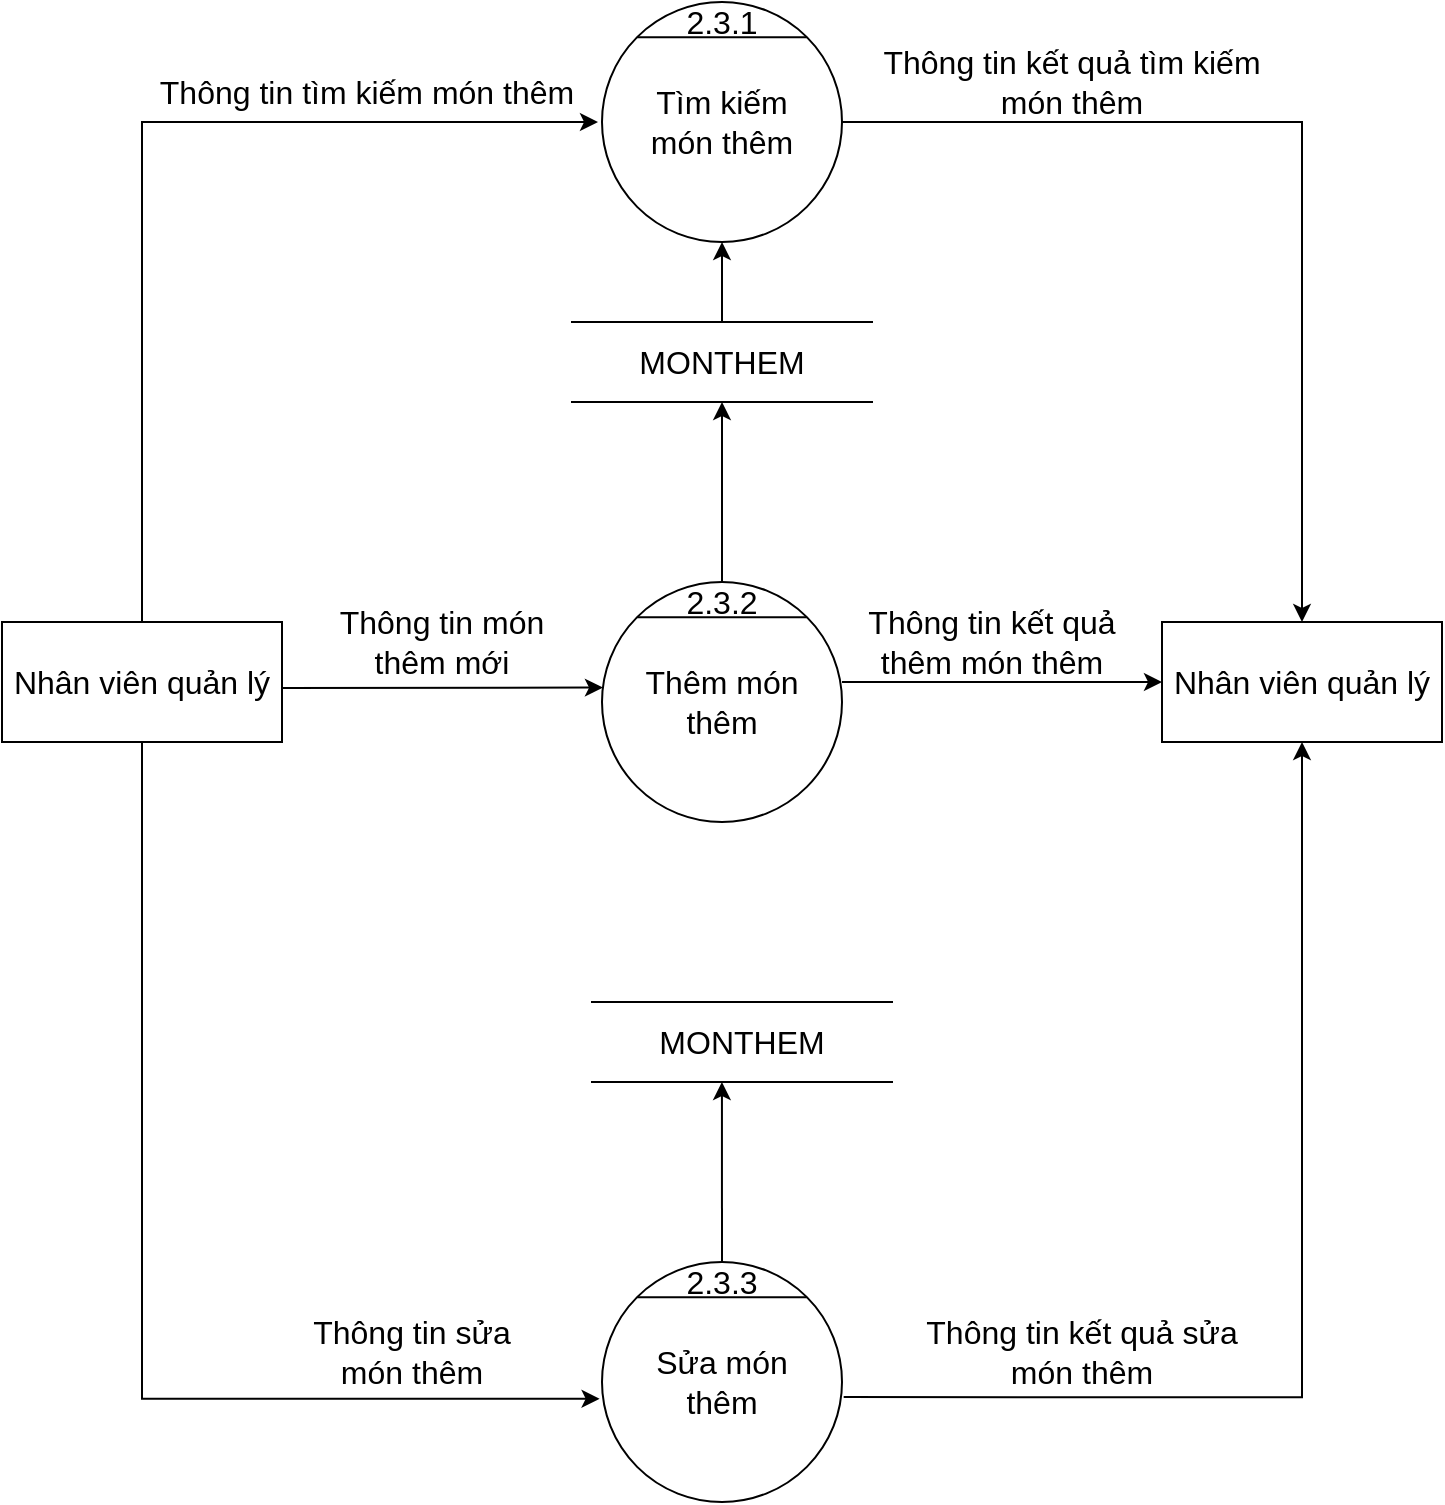 <mxfile version="16.4.11" type="device"><diagram id="1CLLpfoF6c5IwaDPKBV6" name="Page-1"><mxGraphModel dx="1038" dy="641" grid="1" gridSize="10" guides="1" tooltips="1" connect="1" arrows="1" fold="1" page="1" pageScale="1" pageWidth="850" pageHeight="1100" math="0" shadow="0"><root><mxCell id="0"/><mxCell id="1" parent="0"/><mxCell id="IPN9_bWUhViONxDMTW3R-1" value="" style="ellipse;whiteSpace=wrap;html=1;aspect=fixed;fontSize=16;" parent="1" vertex="1"><mxGeometry x="520" y="120" width="120" height="120" as="geometry"/></mxCell><mxCell id="IPN9_bWUhViONxDMTW3R-2" value="" style="endArrow=none;html=1;rounded=0;exitX=0;exitY=0;exitDx=0;exitDy=0;entryX=1;entryY=0;entryDx=0;entryDy=0;fontSize=16;" parent="1" source="IPN9_bWUhViONxDMTW3R-1" target="IPN9_bWUhViONxDMTW3R-1" edge="1"><mxGeometry width="50" height="50" relative="1" as="geometry"><mxPoint x="860" y="675" as="sourcePoint"/><mxPoint x="910" y="625" as="targetPoint"/></mxGeometry></mxCell><mxCell id="IPN9_bWUhViONxDMTW3R-3" value="Tìm kiếm món thêm" style="text;html=1;strokeColor=none;fillColor=none;align=center;verticalAlign=middle;whiteSpace=wrap;rounded=0;fontSize=16;" parent="1" vertex="1"><mxGeometry x="540" y="165" width="80" height="30" as="geometry"/></mxCell><mxCell id="IPN9_bWUhViONxDMTW3R-4" value="" style="ellipse;whiteSpace=wrap;html=1;aspect=fixed;fontSize=16;" parent="1" vertex="1"><mxGeometry x="520" y="410" width="120" height="120" as="geometry"/></mxCell><mxCell id="IPN9_bWUhViONxDMTW3R-5" value="" style="endArrow=none;html=1;rounded=0;exitX=0;exitY=0;exitDx=0;exitDy=0;entryX=1;entryY=0;entryDx=0;entryDy=0;fontSize=16;" parent="1" source="IPN9_bWUhViONxDMTW3R-4" target="IPN9_bWUhViONxDMTW3R-4" edge="1"><mxGeometry width="50" height="50" relative="1" as="geometry"><mxPoint x="860" y="965" as="sourcePoint"/><mxPoint x="910" y="915" as="targetPoint"/></mxGeometry></mxCell><mxCell id="IPN9_bWUhViONxDMTW3R-6" value="&lt;font style=&quot;font-size: 16px&quot;&gt;Thêm món thêm&lt;/font&gt;" style="text;html=1;strokeColor=none;fillColor=none;align=center;verticalAlign=middle;whiteSpace=wrap;rounded=0;fontSize=16;" parent="1" vertex="1"><mxGeometry x="540" y="455" width="80" height="30" as="geometry"/></mxCell><mxCell id="IPN9_bWUhViONxDMTW3R-7" value="" style="ellipse;whiteSpace=wrap;html=1;aspect=fixed;fontSize=16;" parent="1" vertex="1"><mxGeometry x="520" y="750" width="120" height="120" as="geometry"/></mxCell><mxCell id="IPN9_bWUhViONxDMTW3R-8" value="" style="endArrow=none;html=1;rounded=0;exitX=0;exitY=0;exitDx=0;exitDy=0;entryX=1;entryY=0;entryDx=0;entryDy=0;fontSize=16;" parent="1" source="IPN9_bWUhViONxDMTW3R-7" target="IPN9_bWUhViONxDMTW3R-7" edge="1"><mxGeometry width="50" height="50" relative="1" as="geometry"><mxPoint x="860" y="1305" as="sourcePoint"/><mxPoint x="910" y="1255" as="targetPoint"/></mxGeometry></mxCell><mxCell id="IPN9_bWUhViONxDMTW3R-9" value="&lt;font style=&quot;font-size: 16px&quot;&gt;Sửa món thêm&lt;/font&gt;" style="text;html=1;strokeColor=none;fillColor=none;align=center;verticalAlign=middle;whiteSpace=wrap;rounded=0;fontSize=16;" parent="1" vertex="1"><mxGeometry x="540" y="795" width="80" height="30" as="geometry"/></mxCell><mxCell id="IPN9_bWUhViONxDMTW3R-10" value="Nhân viên quản lý" style="rounded=0;whiteSpace=wrap;html=1;fontSize=16;" parent="1" vertex="1"><mxGeometry x="220" y="430" width="140" height="60" as="geometry"/></mxCell><mxCell id="IPN9_bWUhViONxDMTW3R-11" value="Nhân viên quản lý" style="rounded=0;whiteSpace=wrap;html=1;fontSize=16;" parent="1" vertex="1"><mxGeometry x="800" y="430" width="140" height="60" as="geometry"/></mxCell><mxCell id="IPN9_bWUhViONxDMTW3R-12" value="&lt;font style=&quot;font-size: 16px&quot;&gt;2.3.1&lt;/font&gt;" style="text;html=1;strokeColor=none;fillColor=none;align=center;verticalAlign=middle;whiteSpace=wrap;rounded=0;" parent="1" vertex="1"><mxGeometry x="550" y="120" width="60" height="20" as="geometry"/></mxCell><mxCell id="IPN9_bWUhViONxDMTW3R-13" value="&lt;font style=&quot;font-size: 16px&quot;&gt;2.3.2&lt;/font&gt;" style="text;html=1;strokeColor=none;fillColor=none;align=center;verticalAlign=middle;whiteSpace=wrap;rounded=0;" parent="1" vertex="1"><mxGeometry x="560" y="410" width="40" height="20" as="geometry"/></mxCell><mxCell id="IPN9_bWUhViONxDMTW3R-14" value="&lt;font style=&quot;font-size: 16px&quot;&gt;2.3.3&lt;/font&gt;" style="text;html=1;strokeColor=none;fillColor=none;align=center;verticalAlign=middle;whiteSpace=wrap;rounded=0;" parent="1" vertex="1"><mxGeometry x="550" y="750" width="60" height="20" as="geometry"/></mxCell><mxCell id="IPN9_bWUhViONxDMTW3R-15" value="" style="edgeStyle=segmentEdgeStyle;endArrow=classic;html=1;rounded=0;fontSize=16;exitX=0.5;exitY=0;exitDx=0;exitDy=0;" parent="1" source="IPN9_bWUhViONxDMTW3R-10" edge="1"><mxGeometry width="50" height="50" relative="1" as="geometry"><mxPoint x="610" y="420" as="sourcePoint"/><mxPoint x="518.0" y="180" as="targetPoint"/><Array as="points"><mxPoint x="290" y="180"/><mxPoint x="518" y="180"/></Array></mxGeometry></mxCell><mxCell id="IPN9_bWUhViONxDMTW3R-16" value="" style="endArrow=classic;html=1;rounded=0;fontSize=16;entryX=0.004;entryY=0.44;entryDx=0;entryDy=0;entryPerimeter=0;" parent="1" target="IPN9_bWUhViONxDMTW3R-4" edge="1"><mxGeometry width="50" height="50" relative="1" as="geometry"><mxPoint x="360" y="463" as="sourcePoint"/><mxPoint x="660" y="455" as="targetPoint"/></mxGeometry></mxCell><mxCell id="IPN9_bWUhViONxDMTW3R-17" value="" style="edgeStyle=segmentEdgeStyle;endArrow=classic;html=1;rounded=0;fontSize=16;exitX=0.5;exitY=1;exitDx=0;exitDy=0;entryX=-0.01;entryY=0.57;entryDx=0;entryDy=0;entryPerimeter=0;" parent="1" source="IPN9_bWUhViONxDMTW3R-10" target="IPN9_bWUhViONxDMTW3R-7" edge="1"><mxGeometry width="50" height="50" relative="1" as="geometry"><mxPoint x="610" y="605" as="sourcePoint"/><mxPoint x="660" y="555" as="targetPoint"/><Array as="points"><mxPoint x="290" y="818"/></Array></mxGeometry></mxCell><mxCell id="IPN9_bWUhViONxDMTW3R-18" value="" style="edgeStyle=segmentEdgeStyle;endArrow=classic;html=1;rounded=0;fontSize=16;exitX=1;exitY=0.5;exitDx=0;exitDy=0;entryX=0.5;entryY=0;entryDx=0;entryDy=0;" parent="1" source="IPN9_bWUhViONxDMTW3R-1" target="IPN9_bWUhViONxDMTW3R-11" edge="1"><mxGeometry width="50" height="50" relative="1" as="geometry"><mxPoint x="790" y="315" as="sourcePoint"/><mxPoint x="1018.0" y="150" as="targetPoint"/><Array as="points"><mxPoint x="870" y="180"/></Array></mxGeometry></mxCell><mxCell id="IPN9_bWUhViONxDMTW3R-19" value="" style="endArrow=classic;html=1;rounded=0;fontSize=16;entryX=0;entryY=0.5;entryDx=0;entryDy=0;" parent="1" target="IPN9_bWUhViONxDMTW3R-11" edge="1"><mxGeometry width="50" height="50" relative="1" as="geometry"><mxPoint x="640" y="460" as="sourcePoint"/><mxPoint x="660" y="455" as="targetPoint"/></mxGeometry></mxCell><mxCell id="IPN9_bWUhViONxDMTW3R-20" value="" style="edgeStyle=segmentEdgeStyle;endArrow=classic;html=1;rounded=0;fontSize=16;exitX=1.007;exitY=0.563;exitDx=0;exitDy=0;exitPerimeter=0;entryX=0.5;entryY=1;entryDx=0;entryDy=0;" parent="1" source="IPN9_bWUhViONxDMTW3R-7" target="IPN9_bWUhViONxDMTW3R-11" edge="1"><mxGeometry width="50" height="50" relative="1" as="geometry"><mxPoint x="610" y="505" as="sourcePoint"/><mxPoint x="660" y="455" as="targetPoint"/></mxGeometry></mxCell><mxCell id="IPN9_bWUhViONxDMTW3R-21" value="MONTHEM" style="shape=partialRectangle;whiteSpace=wrap;html=1;left=0;right=0;fillColor=none;fontSize=16;" parent="1" vertex="1"><mxGeometry x="505" y="280" width="150" height="40" as="geometry"/></mxCell><mxCell id="IPN9_bWUhViONxDMTW3R-22" value="Thông tin tìm kiếm món thêm" style="text;html=1;strokeColor=none;fillColor=none;align=center;verticalAlign=middle;whiteSpace=wrap;rounded=0;fontSize=16;" parent="1" vertex="1"><mxGeometry x="290" y="150" width="225" height="30" as="geometry"/></mxCell><mxCell id="IPN9_bWUhViONxDMTW3R-23" value="Thông tin kết quả tìm kiếm món thêm" style="text;html=1;strokeColor=none;fillColor=none;align=center;verticalAlign=middle;whiteSpace=wrap;rounded=0;fontSize=16;" parent="1" vertex="1"><mxGeometry x="650" y="140" width="210" height="40" as="geometry"/></mxCell><mxCell id="IPN9_bWUhViONxDMTW3R-24" value="MONTHEM" style="shape=partialRectangle;whiteSpace=wrap;html=1;left=0;right=0;fillColor=none;fontSize=16;" parent="1" vertex="1"><mxGeometry x="515" y="620" width="150" height="40" as="geometry"/></mxCell><mxCell id="IPN9_bWUhViONxDMTW3R-25" value="" style="endArrow=classic;html=1;rounded=0;fontSize=16;entryX=0.5;entryY=1;entryDx=0;entryDy=0;exitX=0.5;exitY=0;exitDx=0;exitDy=0;" parent="1" source="IPN9_bWUhViONxDMTW3R-21" target="IPN9_bWUhViONxDMTW3R-1" edge="1"><mxGeometry width="50" height="50" relative="1" as="geometry"><mxPoint x="610" y="480" as="sourcePoint"/><mxPoint x="660" y="430" as="targetPoint"/></mxGeometry></mxCell><mxCell id="IPN9_bWUhViONxDMTW3R-26" value="" style="endArrow=classic;html=1;rounded=0;fontSize=16;exitX=0.5;exitY=0;exitDx=0;exitDy=0;entryX=0.5;entryY=1;entryDx=0;entryDy=0;" parent="1" source="IPN9_bWUhViONxDMTW3R-13" edge="1" target="IPN9_bWUhViONxDMTW3R-21"><mxGeometry width="50" height="50" relative="1" as="geometry"><mxPoint x="598" y="410" as="sourcePoint"/><mxPoint x="560" y="320" as="targetPoint"/></mxGeometry></mxCell><mxCell id="IPN9_bWUhViONxDMTW3R-30" value="" style="endArrow=classic;html=1;rounded=0;fontSize=16;fontStyle=1;exitX=0.5;exitY=0;exitDx=0;exitDy=0;entryX=0.433;entryY=1;entryDx=0;entryDy=0;entryPerimeter=0;" parent="1" source="IPN9_bWUhViONxDMTW3R-14" target="IPN9_bWUhViONxDMTW3R-24" edge="1"><mxGeometry width="50" height="50" relative="1" as="geometry"><mxPoint x="560" y="750" as="sourcePoint"/><mxPoint x="560" y="660" as="targetPoint"/></mxGeometry></mxCell><mxCell id="IPN9_bWUhViONxDMTW3R-32" value="Thông tin món thêm mới" style="text;html=1;strokeColor=none;fillColor=none;align=center;verticalAlign=middle;whiteSpace=wrap;rounded=0;fontSize=16;" parent="1" vertex="1"><mxGeometry x="375" y="425" width="130" height="30" as="geometry"/></mxCell><mxCell id="IPN9_bWUhViONxDMTW3R-33" value="Thông tin kết quả thêm món thêm" style="text;html=1;strokeColor=none;fillColor=none;align=center;verticalAlign=middle;whiteSpace=wrap;rounded=0;fontSize=16;" parent="1" vertex="1"><mxGeometry x="650" y="420" width="130" height="40" as="geometry"/></mxCell><mxCell id="IPN9_bWUhViONxDMTW3R-34" style="edgeStyle=orthogonalEdgeStyle;rounded=0;orthogonalLoop=1;jettySize=auto;html=1;exitX=0.5;exitY=1;exitDx=0;exitDy=0;fontSize=16;" parent="1" source="IPN9_bWUhViONxDMTW3R-33" target="IPN9_bWUhViONxDMTW3R-33" edge="1"><mxGeometry relative="1" as="geometry"/></mxCell><mxCell id="IPN9_bWUhViONxDMTW3R-35" value="Thông tin sửa món thêm" style="text;html=1;strokeColor=none;fillColor=none;align=center;verticalAlign=middle;whiteSpace=wrap;rounded=0;fontSize=16;" parent="1" vertex="1"><mxGeometry x="360" y="780" width="130" height="30" as="geometry"/></mxCell><mxCell id="IPN9_bWUhViONxDMTW3R-36" value="Thông tin kết quả sửa món thêm" style="text;html=1;strokeColor=none;fillColor=none;align=center;verticalAlign=middle;whiteSpace=wrap;rounded=0;fontSize=16;" parent="1" vertex="1"><mxGeometry x="670" y="775" width="180" height="40" as="geometry"/></mxCell></root></mxGraphModel></diagram></mxfile>